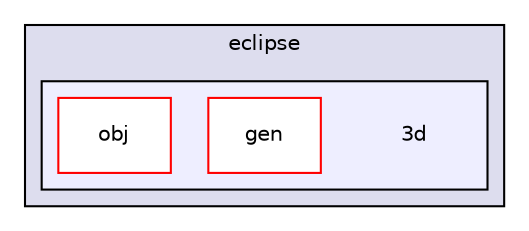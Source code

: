digraph "fmod/android/fmodstudioapi10503android/api/lowlevel/examples/eclipse/3d" {
  compound=true
  node [ fontsize="10", fontname="Helvetica"];
  edge [ labelfontsize="10", labelfontname="Helvetica"];
  subgraph clusterdir_10a91446d397f97322b3a4318b089c51 {
    graph [ bgcolor="#ddddee", pencolor="black", label="eclipse" fontname="Helvetica", fontsize="10", URL="dir_10a91446d397f97322b3a4318b089c51.html"]
  subgraph clusterdir_78cb68b67b2f5a8e1e19dc69f007e7b9 {
    graph [ bgcolor="#eeeeff", pencolor="black", label="" URL="dir_78cb68b67b2f5a8e1e19dc69f007e7b9.html"];
    dir_78cb68b67b2f5a8e1e19dc69f007e7b9 [shape=plaintext label="3d"];
    dir_36fe453383ef3072be042e1c537c4ba2 [shape=box label="gen" color="red" fillcolor="white" style="filled" URL="dir_36fe453383ef3072be042e1c537c4ba2.html"];
    dir_eae8d84c50d3a9ec81f065ec2ae077ec [shape=box label="obj" color="red" fillcolor="white" style="filled" URL="dir_eae8d84c50d3a9ec81f065ec2ae077ec.html"];
  }
  }
}
